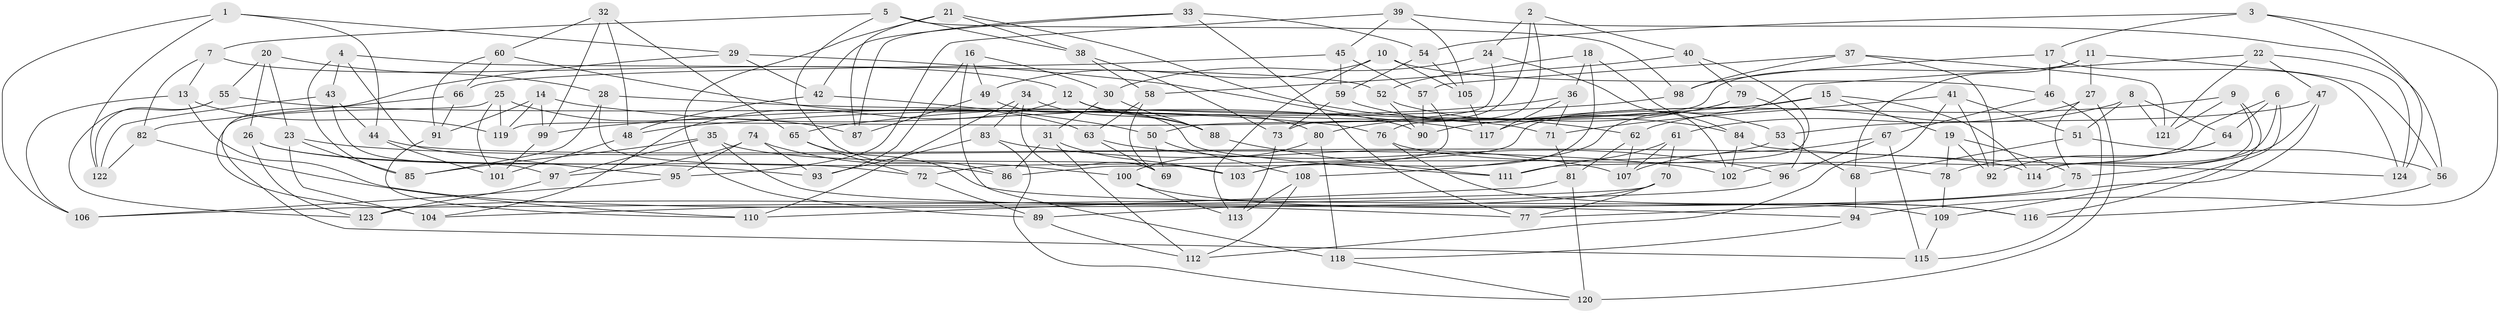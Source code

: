 // coarse degree distribution, {6: 0.6, 5: 0.05333333333333334, 4: 0.3466666666666667}
// Generated by graph-tools (version 1.1) at 2025/52/02/27/25 19:52:27]
// undirected, 124 vertices, 248 edges
graph export_dot {
graph [start="1"]
  node [color=gray90,style=filled];
  1;
  2;
  3;
  4;
  5;
  6;
  7;
  8;
  9;
  10;
  11;
  12;
  13;
  14;
  15;
  16;
  17;
  18;
  19;
  20;
  21;
  22;
  23;
  24;
  25;
  26;
  27;
  28;
  29;
  30;
  31;
  32;
  33;
  34;
  35;
  36;
  37;
  38;
  39;
  40;
  41;
  42;
  43;
  44;
  45;
  46;
  47;
  48;
  49;
  50;
  51;
  52;
  53;
  54;
  55;
  56;
  57;
  58;
  59;
  60;
  61;
  62;
  63;
  64;
  65;
  66;
  67;
  68;
  69;
  70;
  71;
  72;
  73;
  74;
  75;
  76;
  77;
  78;
  79;
  80;
  81;
  82;
  83;
  84;
  85;
  86;
  87;
  88;
  89;
  90;
  91;
  92;
  93;
  94;
  95;
  96;
  97;
  98;
  99;
  100;
  101;
  102;
  103;
  104;
  105;
  106;
  107;
  108;
  109;
  110;
  111;
  112;
  113;
  114;
  115;
  116;
  117;
  118;
  119;
  120;
  121;
  122;
  123;
  124;
  1 -- 122;
  1 -- 29;
  1 -- 44;
  1 -- 106;
  2 -- 76;
  2 -- 24;
  2 -- 40;
  2 -- 73;
  3 -- 17;
  3 -- 54;
  3 -- 124;
  3 -- 94;
  4 -- 43;
  4 -- 52;
  4 -- 85;
  4 -- 95;
  5 -- 7;
  5 -- 38;
  5 -- 86;
  5 -- 98;
  6 -- 64;
  6 -- 114;
  6 -- 102;
  6 -- 109;
  7 -- 12;
  7 -- 82;
  7 -- 13;
  8 -- 62;
  8 -- 51;
  8 -- 64;
  8 -- 121;
  9 -- 121;
  9 -- 90;
  9 -- 114;
  9 -- 116;
  10 -- 46;
  10 -- 49;
  10 -- 113;
  10 -- 105;
  11 -- 68;
  11 -- 50;
  11 -- 27;
  11 -- 56;
  12 -- 88;
  12 -- 80;
  12 -- 104;
  13 -- 77;
  13 -- 106;
  13 -- 119;
  14 -- 99;
  14 -- 117;
  14 -- 119;
  14 -- 91;
  15 -- 48;
  15 -- 72;
  15 -- 19;
  15 -- 114;
  16 -- 49;
  16 -- 30;
  16 -- 93;
  16 -- 118;
  17 -- 124;
  17 -- 46;
  17 -- 98;
  18 -- 103;
  18 -- 36;
  18 -- 84;
  18 -- 52;
  19 -- 92;
  19 -- 75;
  19 -- 78;
  20 -- 23;
  20 -- 26;
  20 -- 28;
  20 -- 55;
  21 -- 87;
  21 -- 62;
  21 -- 89;
  21 -- 38;
  22 -- 121;
  22 -- 47;
  22 -- 124;
  22 -- 108;
  23 -- 85;
  23 -- 104;
  23 -- 102;
  24 -- 102;
  24 -- 119;
  24 -- 30;
  25 -- 101;
  25 -- 87;
  25 -- 115;
  25 -- 119;
  26 -- 123;
  26 -- 72;
  26 -- 93;
  27 -- 120;
  27 -- 75;
  27 -- 61;
  28 -- 71;
  28 -- 85;
  28 -- 86;
  29 -- 104;
  29 -- 42;
  29 -- 90;
  30 -- 31;
  30 -- 88;
  31 -- 86;
  31 -- 103;
  31 -- 112;
  32 -- 60;
  32 -- 65;
  32 -- 99;
  32 -- 48;
  33 -- 77;
  33 -- 42;
  33 -- 87;
  33 -- 54;
  34 -- 88;
  34 -- 83;
  34 -- 110;
  34 -- 69;
  35 -- 103;
  35 -- 94;
  35 -- 85;
  35 -- 97;
  36 -- 117;
  36 -- 71;
  36 -- 65;
  37 -- 98;
  37 -- 121;
  37 -- 57;
  37 -- 92;
  38 -- 58;
  38 -- 73;
  39 -- 45;
  39 -- 95;
  39 -- 56;
  39 -- 105;
  40 -- 111;
  40 -- 79;
  40 -- 58;
  41 -- 92;
  41 -- 51;
  41 -- 71;
  41 -- 112;
  42 -- 50;
  42 -- 48;
  43 -- 44;
  43 -- 97;
  43 -- 122;
  44 -- 114;
  44 -- 101;
  45 -- 66;
  45 -- 59;
  45 -- 57;
  46 -- 67;
  46 -- 115;
  47 -- 53;
  47 -- 77;
  47 -- 75;
  48 -- 101;
  49 -- 111;
  49 -- 87;
  50 -- 69;
  50 -- 108;
  51 -- 68;
  51 -- 56;
  52 -- 53;
  52 -- 90;
  53 -- 68;
  53 -- 103;
  54 -- 59;
  54 -- 105;
  55 -- 76;
  55 -- 123;
  55 -- 122;
  56 -- 116;
  57 -- 86;
  57 -- 90;
  58 -- 63;
  58 -- 69;
  59 -- 84;
  59 -- 73;
  60 -- 63;
  60 -- 91;
  60 -- 66;
  61 -- 111;
  61 -- 70;
  61 -- 107;
  62 -- 107;
  62 -- 81;
  63 -- 69;
  63 -- 96;
  64 -- 78;
  64 -- 92;
  65 -- 72;
  65 -- 109;
  66 -- 82;
  66 -- 91;
  67 -- 115;
  67 -- 107;
  67 -- 96;
  68 -- 94;
  70 -- 89;
  70 -- 106;
  70 -- 77;
  71 -- 81;
  72 -- 89;
  73 -- 113;
  74 -- 97;
  74 -- 95;
  74 -- 100;
  74 -- 93;
  75 -- 123;
  76 -- 78;
  76 -- 116;
  78 -- 109;
  79 -- 117;
  79 -- 96;
  79 -- 80;
  80 -- 118;
  80 -- 100;
  81 -- 120;
  81 -- 110;
  82 -- 110;
  82 -- 122;
  83 -- 93;
  83 -- 120;
  83 -- 107;
  84 -- 102;
  84 -- 124;
  88 -- 111;
  89 -- 112;
  91 -- 110;
  94 -- 118;
  95 -- 106;
  96 -- 104;
  97 -- 123;
  98 -- 99;
  99 -- 101;
  100 -- 113;
  100 -- 116;
  105 -- 117;
  108 -- 112;
  108 -- 113;
  109 -- 115;
  118 -- 120;
}
